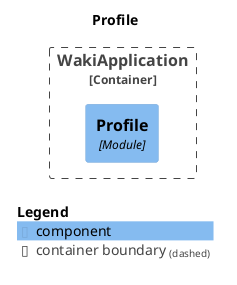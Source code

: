 @startuml
set separator none
title Profile

top to bottom direction

!include <C4/C4>
!include <C4/C4_Context>
!include <C4/C4_Component>

Container_Boundary("WakiApplication.WakiApplication_boundary", "WakiApplication", $tags="") {
  Component(WakiApplication.WakiApplication.Profile, "Profile", $techn="Module", $descr="", $tags="", $link="")
}


SHOW_LEGEND(true)
@enduml